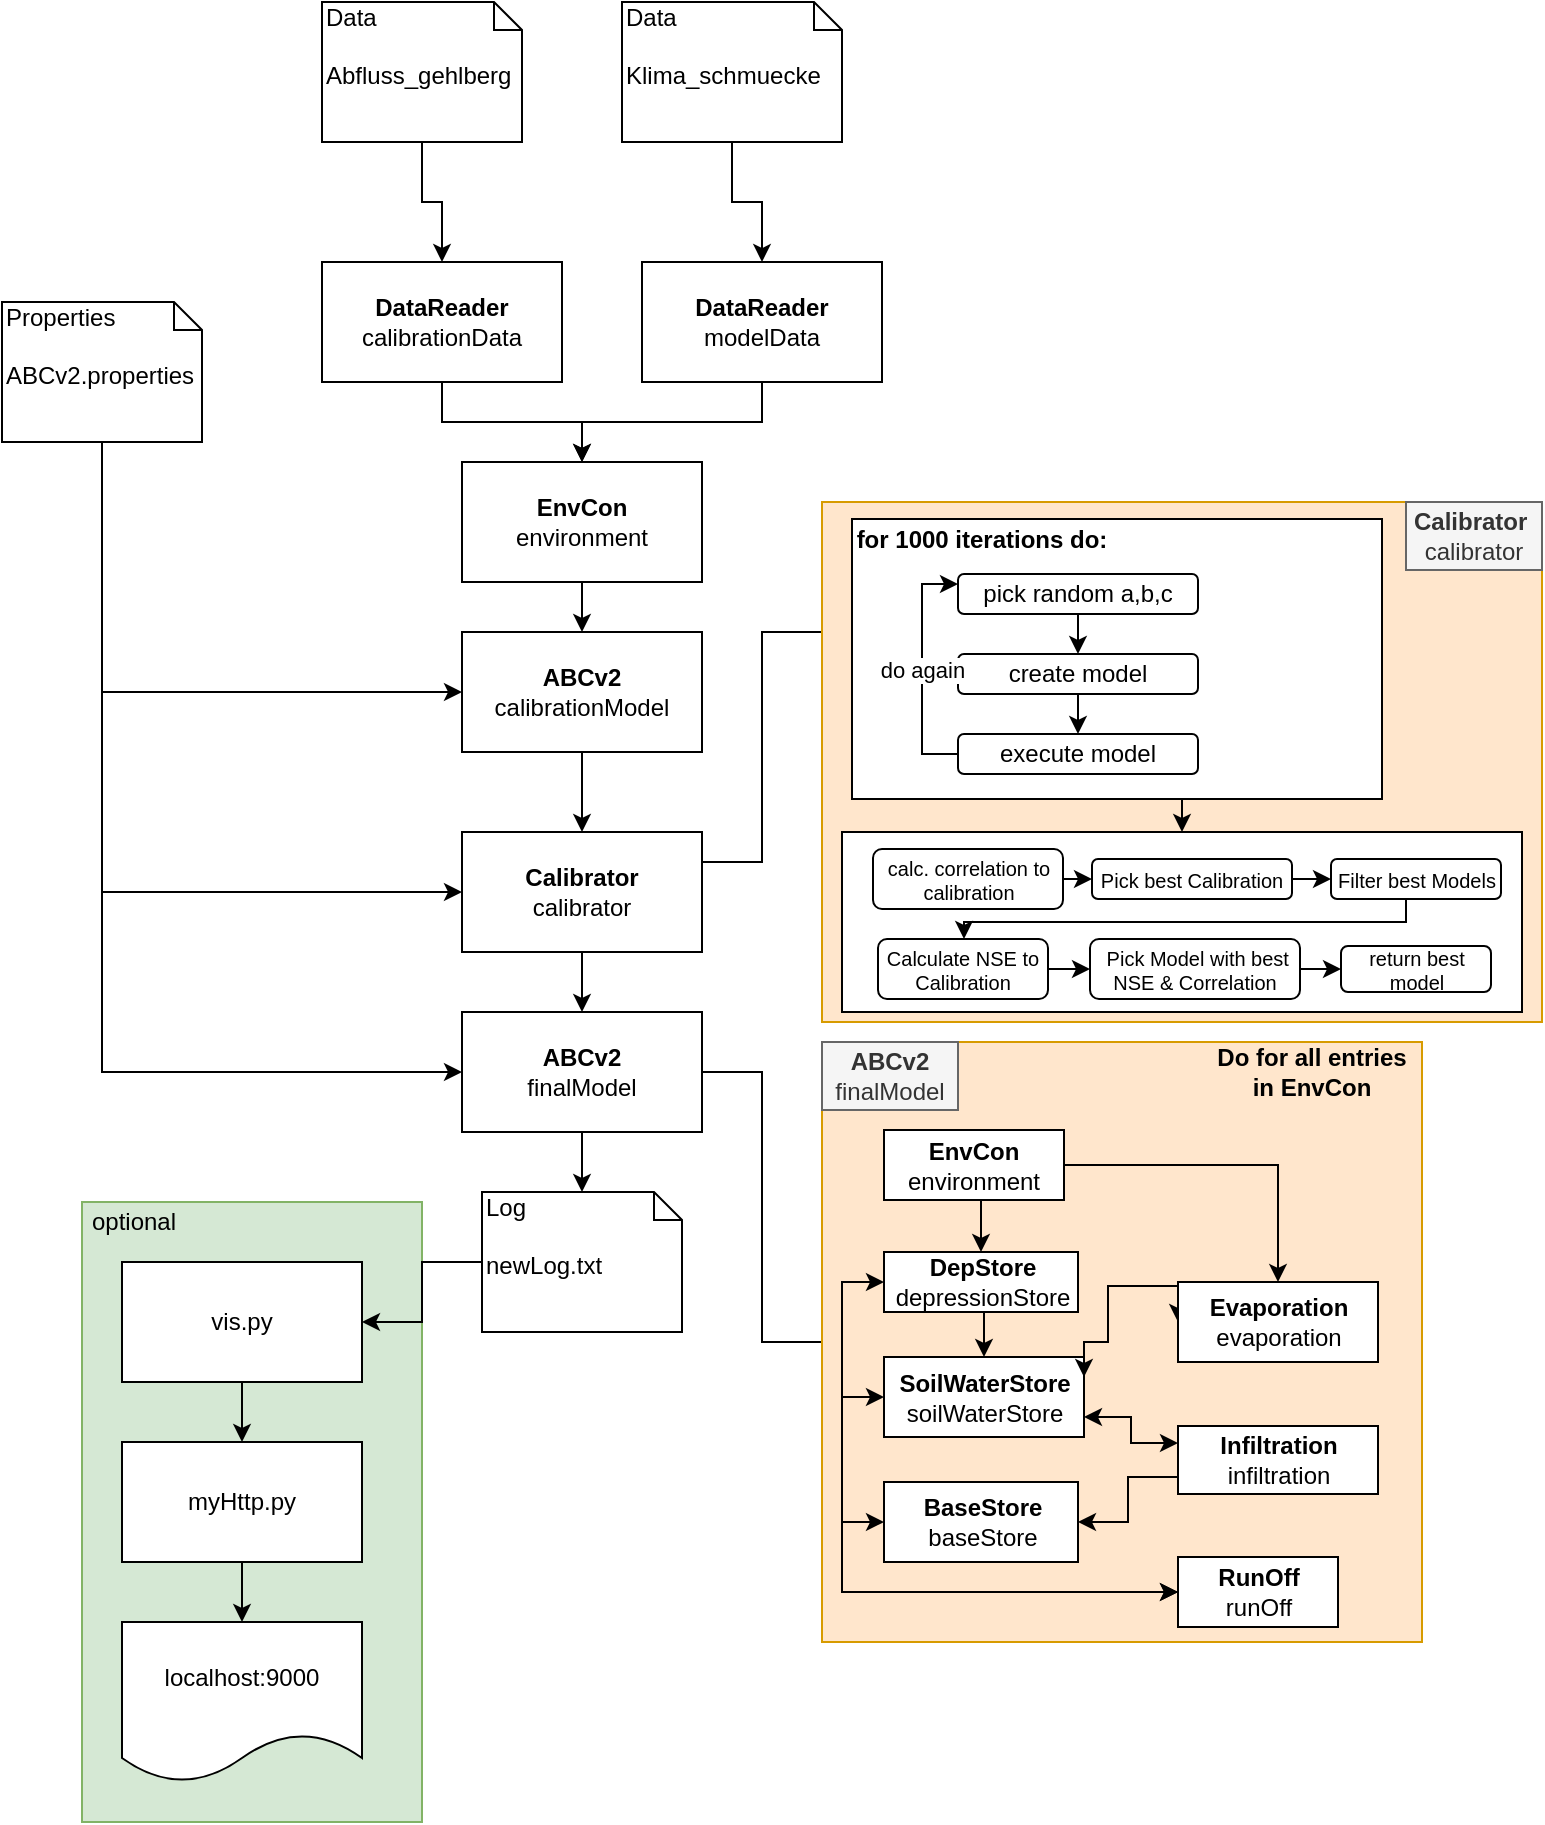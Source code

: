 <mxfile version="10.6.0" type="github"><diagram id="ma8KY3dL-7aJM2vYPcNO" name="Page-1"><mxGraphModel dx="1394" dy="835" grid="1" gridSize="10" guides="1" tooltips="1" connect="1" arrows="1" fold="1" page="1" pageScale="1" pageWidth="827" pageHeight="1169" math="0" shadow="0"><root><mxCell id="0"/><mxCell id="1" parent="0"/><mxCell id="uhC827p6QTBoIbnO3Fbg-28" value="" style="rounded=0;whiteSpace=wrap;html=1;fillColor=#d5e8d4;strokeColor=#82b366;" parent="1" vertex="1"><mxGeometry x="60" y="650" width="170" height="310" as="geometry"/></mxCell><mxCell id="uhC827p6QTBoIbnO3Fbg-6" style="edgeStyle=orthogonalEdgeStyle;rounded=0;orthogonalLoop=1;jettySize=auto;html=1;exitX=0.5;exitY=1;exitDx=0;exitDy=0;exitPerimeter=0;" parent="1" source="uhC827p6QTBoIbnO3Fbg-1" target="uhC827p6QTBoIbnO3Fbg-4" edge="1"><mxGeometry relative="1" as="geometry"/></mxCell><mxCell id="uhC827p6QTBoIbnO3Fbg-1" value="&lt;span style=&quot;background-color: rgb(255 , 255 , 255)&quot;&gt;Data&amp;nbsp;&lt;br&gt;&lt;br&gt;Abfluss_gehlberg&lt;/span&gt;&lt;br&gt;" style="shape=note;whiteSpace=wrap;html=1;size=14;verticalAlign=top;align=left;spacingTop=-6;" parent="1" vertex="1"><mxGeometry x="180" y="50" width="100" height="70" as="geometry"/></mxCell><mxCell id="uhC827p6QTBoIbnO3Fbg-7" style="edgeStyle=orthogonalEdgeStyle;rounded=0;orthogonalLoop=1;jettySize=auto;html=1;exitX=0.5;exitY=1;exitDx=0;exitDy=0;exitPerimeter=0;" parent="1" source="uhC827p6QTBoIbnO3Fbg-2" target="uhC827p6QTBoIbnO3Fbg-5" edge="1"><mxGeometry relative="1" as="geometry"/></mxCell><mxCell id="uhC827p6QTBoIbnO3Fbg-2" value="Data&lt;br&gt;&lt;br&gt;Klima_schmuecke&lt;br&gt;" style="shape=note;whiteSpace=wrap;html=1;size=14;verticalAlign=top;align=left;spacingTop=-6;" parent="1" vertex="1"><mxGeometry x="330" y="50" width="110" height="70" as="geometry"/></mxCell><mxCell id="uhC827p6QTBoIbnO3Fbg-12" style="edgeStyle=orthogonalEdgeStyle;rounded=0;orthogonalLoop=1;jettySize=auto;html=1;exitX=0.5;exitY=1;exitDx=0;exitDy=0;exitPerimeter=0;entryX=0;entryY=0.5;entryDx=0;entryDy=0;" parent="1" source="uhC827p6QTBoIbnO3Fbg-3" target="uhC827p6QTBoIbnO3Fbg-8" edge="1"><mxGeometry relative="1" as="geometry"/></mxCell><mxCell id="uhC827p6QTBoIbnO3Fbg-19" style="edgeStyle=orthogonalEdgeStyle;rounded=0;orthogonalLoop=1;jettySize=auto;html=1;exitX=0.5;exitY=1;exitDx=0;exitDy=0;exitPerimeter=0;entryX=0;entryY=0.5;entryDx=0;entryDy=0;" parent="1" source="uhC827p6QTBoIbnO3Fbg-3" target="uhC827p6QTBoIbnO3Fbg-16" edge="1"><mxGeometry relative="1" as="geometry"/></mxCell><mxCell id="uhC827p6QTBoIbnO3Fbg-33" style="edgeStyle=orthogonalEdgeStyle;rounded=0;orthogonalLoop=1;jettySize=auto;html=1;entryX=0;entryY=0.5;entryDx=0;entryDy=0;" parent="1" source="uhC827p6QTBoIbnO3Fbg-3" target="uhC827p6QTBoIbnO3Fbg-9" edge="1"><mxGeometry relative="1" as="geometry"><Array as="points"><mxPoint x="70" y="495"/></Array></mxGeometry></mxCell><mxCell id="uhC827p6QTBoIbnO3Fbg-3" value="Properties&lt;br&gt;&lt;br&gt;ABCv2.properties&lt;br&gt;" style="shape=note;whiteSpace=wrap;html=1;size=14;verticalAlign=top;align=left;spacingTop=-6;" parent="1" vertex="1"><mxGeometry x="20" y="200" width="100" height="70" as="geometry"/></mxCell><mxCell id="uhC827p6QTBoIbnO3Fbg-10" style="edgeStyle=orthogonalEdgeStyle;rounded=0;orthogonalLoop=1;jettySize=auto;html=1;exitX=0.5;exitY=1;exitDx=0;exitDy=0;entryX=0.5;entryY=0;entryDx=0;entryDy=0;" parent="1" source="uhC827p6QTBoIbnO3Fbg-4" target="uhC827p6QTBoIbnO3Fbg-35" edge="1"><mxGeometry relative="1" as="geometry"><mxPoint x="320" y="290" as="targetPoint"/></mxGeometry></mxCell><mxCell id="uhC827p6QTBoIbnO3Fbg-4" value="&lt;b&gt;DataReader &lt;/b&gt;calibrationData" style="rounded=0;whiteSpace=wrap;html=1;" parent="1" vertex="1"><mxGeometry x="180" y="180" width="120" height="60" as="geometry"/></mxCell><mxCell id="uhC827p6QTBoIbnO3Fbg-11" style="edgeStyle=orthogonalEdgeStyle;rounded=0;orthogonalLoop=1;jettySize=auto;html=1;exitX=0.5;exitY=1;exitDx=0;exitDy=0;entryX=0.5;entryY=0;entryDx=0;entryDy=0;" parent="1" source="uhC827p6QTBoIbnO3Fbg-5" target="uhC827p6QTBoIbnO3Fbg-35" edge="1"><mxGeometry relative="1" as="geometry"><mxPoint x="310" y="320" as="targetPoint"/></mxGeometry></mxCell><mxCell id="uhC827p6QTBoIbnO3Fbg-5" value="&lt;b&gt;DataReader&lt;/b&gt;&lt;br&gt;modelData&lt;br&gt;" style="rounded=0;whiteSpace=wrap;html=1;" parent="1" vertex="1"><mxGeometry x="340" y="180" width="120" height="60" as="geometry"/></mxCell><mxCell id="uhC827p6QTBoIbnO3Fbg-18" style="edgeStyle=orthogonalEdgeStyle;rounded=0;orthogonalLoop=1;jettySize=auto;html=1;exitX=0.5;exitY=1;exitDx=0;exitDy=0;" parent="1" source="uhC827p6QTBoIbnO3Fbg-8" target="uhC827p6QTBoIbnO3Fbg-9" edge="1"><mxGeometry relative="1" as="geometry"/></mxCell><mxCell id="uhC827p6QTBoIbnO3Fbg-8" value="&lt;b&gt;ABCv2&lt;/b&gt;&lt;br&gt;calibrationModel&lt;br&gt;" style="rounded=0;whiteSpace=wrap;html=1;" parent="1" vertex="1"><mxGeometry x="250" y="365" width="120" height="60" as="geometry"/></mxCell><mxCell id="uhC827p6QTBoIbnO3Fbg-17" style="edgeStyle=orthogonalEdgeStyle;rounded=0;orthogonalLoop=1;jettySize=auto;html=1;" parent="1" source="uhC827p6QTBoIbnO3Fbg-9" target="uhC827p6QTBoIbnO3Fbg-16" edge="1"><mxGeometry relative="1" as="geometry"/></mxCell><mxCell id="uhC827p6QTBoIbnO3Fbg-31" style="edgeStyle=orthogonalEdgeStyle;rounded=0;orthogonalLoop=1;jettySize=auto;html=1;exitX=1;exitY=0.25;exitDx=0;exitDy=0;entryX=0;entryY=0.25;entryDx=0;entryDy=0;endArrow=none;endFill=0;" parent="1" source="uhC827p6QTBoIbnO3Fbg-9" target="uhC827p6QTBoIbnO3Fbg-30" edge="1"><mxGeometry relative="1" as="geometry"/></mxCell><mxCell id="uhC827p6QTBoIbnO3Fbg-9" value="&lt;b&gt;Calibrator&lt;/b&gt;&lt;br&gt;calibrator&lt;br&gt;" style="rounded=0;whiteSpace=wrap;html=1;" parent="1" vertex="1"><mxGeometry x="250" y="465" width="120" height="60" as="geometry"/></mxCell><mxCell id="uhC827p6QTBoIbnO3Fbg-20" style="edgeStyle=orthogonalEdgeStyle;rounded=0;orthogonalLoop=1;jettySize=auto;html=1;exitX=0.5;exitY=1;exitDx=0;exitDy=0;" parent="1" source="uhC827p6QTBoIbnO3Fbg-16" target="uhC827p6QTBoIbnO3Fbg-21" edge="1"><mxGeometry relative="1" as="geometry"><mxPoint x="310" y="680" as="targetPoint"/></mxGeometry></mxCell><mxCell id="uhC827p6QTBoIbnO3Fbg-68" style="edgeStyle=elbowEdgeStyle;rounded=0;orthogonalLoop=1;jettySize=auto;html=1;exitX=1;exitY=0.5;exitDx=0;exitDy=0;startArrow=none;startFill=0;endArrow=none;endFill=0;" parent="1" source="uhC827p6QTBoIbnO3Fbg-16" target="uhC827p6QTBoIbnO3Fbg-37" edge="1"><mxGeometry relative="1" as="geometry"/></mxCell><mxCell id="uhC827p6QTBoIbnO3Fbg-16" value="&lt;b&gt;ABCv2&lt;/b&gt;&lt;br&gt;finalModel&lt;br&gt;" style="rounded=0;whiteSpace=wrap;html=1;" parent="1" vertex="1"><mxGeometry x="250" y="555" width="120" height="60" as="geometry"/></mxCell><mxCell id="uhC827p6QTBoIbnO3Fbg-24" style="edgeStyle=orthogonalEdgeStyle;rounded=0;orthogonalLoop=1;jettySize=auto;html=1;exitX=0;exitY=0.5;exitDx=0;exitDy=0;exitPerimeter=0;" parent="1" source="uhC827p6QTBoIbnO3Fbg-21" target="uhC827p6QTBoIbnO3Fbg-22" edge="1"><mxGeometry relative="1" as="geometry"/></mxCell><mxCell id="uhC827p6QTBoIbnO3Fbg-21" value="Log&lt;br&gt;&lt;br&gt;newLog.txt&lt;br&gt;" style="shape=note;whiteSpace=wrap;html=1;size=14;verticalAlign=top;align=left;spacingTop=-6;" parent="1" vertex="1"><mxGeometry x="260" y="645" width="100" height="70" as="geometry"/></mxCell><mxCell id="uhC827p6QTBoIbnO3Fbg-25" style="edgeStyle=orthogonalEdgeStyle;rounded=0;orthogonalLoop=1;jettySize=auto;html=1;exitX=0.5;exitY=1;exitDx=0;exitDy=0;" parent="1" source="uhC827p6QTBoIbnO3Fbg-22" target="uhC827p6QTBoIbnO3Fbg-23" edge="1"><mxGeometry relative="1" as="geometry"/></mxCell><mxCell id="uhC827p6QTBoIbnO3Fbg-22" value="vis.py" style="rounded=0;whiteSpace=wrap;html=1;" parent="1" vertex="1"><mxGeometry x="80" y="680" width="120" height="60" as="geometry"/></mxCell><mxCell id="uhC827p6QTBoIbnO3Fbg-27" style="edgeStyle=orthogonalEdgeStyle;rounded=0;orthogonalLoop=1;jettySize=auto;html=1;exitX=0.5;exitY=1;exitDx=0;exitDy=0;entryX=0.5;entryY=0;entryDx=0;entryDy=0;" parent="1" source="uhC827p6QTBoIbnO3Fbg-23" target="uhC827p6QTBoIbnO3Fbg-26" edge="1"><mxGeometry relative="1" as="geometry"/></mxCell><mxCell id="uhC827p6QTBoIbnO3Fbg-23" value="myHttp.py" style="rounded=0;whiteSpace=wrap;html=1;" parent="1" vertex="1"><mxGeometry x="80" y="770" width="120" height="60" as="geometry"/></mxCell><mxCell id="uhC827p6QTBoIbnO3Fbg-26" value="localhost:9000" style="shape=document;whiteSpace=wrap;html=1;boundedLbl=1;" parent="1" vertex="1"><mxGeometry x="80" y="860" width="120" height="80" as="geometry"/></mxCell><mxCell id="uhC827p6QTBoIbnO3Fbg-29" value="optional" style="text;html=1;strokeColor=none;fillColor=none;align=center;verticalAlign=middle;whiteSpace=wrap;rounded=0;" parent="1" vertex="1"><mxGeometry x="66" y="650" width="40" height="20" as="geometry"/></mxCell><mxCell id="uhC827p6QTBoIbnO3Fbg-30" value="&lt;div style=&quot;text-align: left&quot;&gt;&lt;br&gt;&lt;/div&gt;" style="rounded=0;whiteSpace=wrap;html=1;fillColor=#ffe6cc;strokeColor=#d79b00;" parent="1" vertex="1"><mxGeometry x="430" y="300" width="360" height="260" as="geometry"/></mxCell><mxCell id="uhC827p6QTBoIbnO3Fbg-36" style="edgeStyle=orthogonalEdgeStyle;rounded=0;orthogonalLoop=1;jettySize=auto;html=1;exitX=0.5;exitY=1;exitDx=0;exitDy=0;entryX=0.5;entryY=0;entryDx=0;entryDy=0;" parent="1" source="uhC827p6QTBoIbnO3Fbg-35" target="uhC827p6QTBoIbnO3Fbg-8" edge="1"><mxGeometry relative="1" as="geometry"/></mxCell><mxCell id="uhC827p6QTBoIbnO3Fbg-35" value="&lt;b&gt;EnvCon&lt;/b&gt;&lt;br&gt;environment&lt;br&gt;" style="rounded=0;whiteSpace=wrap;html=1;" parent="1" vertex="1"><mxGeometry x="250" y="280" width="120" height="60" as="geometry"/></mxCell><mxCell id="uhC827p6QTBoIbnO3Fbg-37" value="" style="rounded=0;whiteSpace=wrap;html=1;fillColor=#ffe6cc;strokeColor=#d79b00;" parent="1" vertex="1"><mxGeometry x="430" y="570" width="300" height="300" as="geometry"/></mxCell><mxCell id="uhC827p6QTBoIbnO3Fbg-47" style="edgeStyle=orthogonalEdgeStyle;rounded=0;orthogonalLoop=1;jettySize=auto;html=1;exitX=0.5;exitY=1;exitDx=0;exitDy=0;entryX=0.5;entryY=0;entryDx=0;entryDy=0;" parent="1" source="uhC827p6QTBoIbnO3Fbg-38" target="uhC827p6QTBoIbnO3Fbg-39" edge="1"><mxGeometry relative="1" as="geometry"/></mxCell><mxCell id="uhC827p6QTBoIbnO3Fbg-48" style="edgeStyle=orthogonalEdgeStyle;rounded=0;orthogonalLoop=1;jettySize=auto;html=1;exitX=1;exitY=0.5;exitDx=0;exitDy=0;" parent="1" source="uhC827p6QTBoIbnO3Fbg-38" target="uhC827p6QTBoIbnO3Fbg-43" edge="1"><mxGeometry relative="1" as="geometry"/></mxCell><mxCell id="uhC827p6QTBoIbnO3Fbg-38" value="&lt;b&gt;EnvCon&lt;/b&gt;&lt;br&gt;environment&lt;br&gt;" style="rounded=0;whiteSpace=wrap;html=1;" parent="1" vertex="1"><mxGeometry x="461" y="614" width="90" height="35" as="geometry"/></mxCell><mxCell id="uhC827p6QTBoIbnO3Fbg-55" style="edgeStyle=orthogonalEdgeStyle;rounded=0;orthogonalLoop=1;jettySize=auto;html=1;exitX=0.5;exitY=1;exitDx=0;exitDy=0;entryX=0.5;entryY=0;entryDx=0;entryDy=0;" parent="1" source="uhC827p6QTBoIbnO3Fbg-39" target="uhC827p6QTBoIbnO3Fbg-40" edge="1"><mxGeometry relative="1" as="geometry"/></mxCell><mxCell id="uhC827p6QTBoIbnO3Fbg-65" style="edgeStyle=elbowEdgeStyle;rounded=0;orthogonalLoop=1;jettySize=auto;html=1;exitX=0;exitY=0.5;exitDx=0;exitDy=0;entryX=0;entryY=0.5;entryDx=0;entryDy=0;startArrow=classic;startFill=1;endArrow=classic;endFill=1;" parent="1" source="uhC827p6QTBoIbnO3Fbg-39" target="uhC827p6QTBoIbnO3Fbg-42" edge="1"><mxGeometry relative="1" as="geometry"><Array as="points"><mxPoint x="440" y="740"/></Array></mxGeometry></mxCell><mxCell id="uhC827p6QTBoIbnO3Fbg-39" value="&lt;b&gt;DepStore&lt;/b&gt;&lt;br&gt;depressionStore&lt;br&gt;" style="html=1;" parent="1" vertex="1"><mxGeometry x="461" y="675" width="97" height="30" as="geometry"/></mxCell><mxCell id="uhC827p6QTBoIbnO3Fbg-64" style="edgeStyle=elbowEdgeStyle;rounded=0;orthogonalLoop=1;jettySize=auto;html=1;exitX=1;exitY=0.75;exitDx=0;exitDy=0;entryX=0;entryY=0.25;entryDx=0;entryDy=0;startArrow=classic;startFill=1;endArrow=classic;endFill=1;" parent="1" source="uhC827p6QTBoIbnO3Fbg-40" target="uhC827p6QTBoIbnO3Fbg-44" edge="1"><mxGeometry relative="1" as="geometry"/></mxCell><mxCell id="uhC827p6QTBoIbnO3Fbg-66" style="edgeStyle=elbowEdgeStyle;rounded=0;orthogonalLoop=1;jettySize=auto;html=1;exitX=0;exitY=0.5;exitDx=0;exitDy=0;entryX=0;entryY=0.5;entryDx=0;entryDy=0;startArrow=classic;startFill=1;endArrow=classic;endFill=1;" parent="1" source="uhC827p6QTBoIbnO3Fbg-40" target="uhC827p6QTBoIbnO3Fbg-42" edge="1"><mxGeometry relative="1" as="geometry"><Array as="points"><mxPoint x="440" y="770"/></Array></mxGeometry></mxCell><mxCell id="uhC827p6QTBoIbnO3Fbg-40" value="&lt;b&gt;SoilWaterStore&lt;br&gt;&lt;/b&gt;soilWaterStore&lt;b&gt;&lt;br&gt;&lt;/b&gt;" style="html=1;" parent="1" vertex="1"><mxGeometry x="461" y="727.5" width="100" height="40" as="geometry"/></mxCell><mxCell id="LVd_NxxXh3NWyNmP5Yng-5" style="edgeStyle=orthogonalEdgeStyle;rounded=0;orthogonalLoop=1;jettySize=auto;html=1;exitX=0;exitY=0.5;exitDx=0;exitDy=0;entryX=0;entryY=0.5;entryDx=0;entryDy=0;endArrow=none;endFill=0;startArrow=classic;startFill=1;" edge="1" parent="1" source="uhC827p6QTBoIbnO3Fbg-41" target="uhC827p6QTBoIbnO3Fbg-42"><mxGeometry relative="1" as="geometry"><Array as="points"><mxPoint x="440" y="810"/><mxPoint x="440" y="845"/></Array></mxGeometry></mxCell><mxCell id="uhC827p6QTBoIbnO3Fbg-41" value="&lt;b&gt;BaseStore&lt;/b&gt;&lt;br&gt;baseStore&lt;br&gt;" style="html=1;" parent="1" vertex="1"><mxGeometry x="461" y="790" width="97" height="40" as="geometry"/></mxCell><mxCell id="uhC827p6QTBoIbnO3Fbg-42" value="&lt;b&gt;RunOff&lt;/b&gt;&lt;br&gt;runOff&lt;br&gt;" style="html=1;" parent="1" vertex="1"><mxGeometry x="608" y="827.5" width="80" height="35" as="geometry"/></mxCell><mxCell id="uhC827p6QTBoIbnO3Fbg-53" style="edgeStyle=orthogonalEdgeStyle;rounded=0;orthogonalLoop=1;jettySize=auto;html=1;exitX=0;exitY=0.5;exitDx=0;exitDy=0;entryX=1;entryY=0.25;entryDx=0;entryDy=0;startArrow=classic;startFill=1;" parent="1" source="uhC827p6QTBoIbnO3Fbg-43" target="uhC827p6QTBoIbnO3Fbg-40" edge="1"><mxGeometry relative="1" as="geometry"><Array as="points"><mxPoint x="573" y="692"/><mxPoint x="573" y="720"/></Array></mxGeometry></mxCell><mxCell id="uhC827p6QTBoIbnO3Fbg-43" value="&lt;b&gt;Evaporation&lt;br&gt;&lt;/b&gt;evaporation&lt;b&gt;&lt;br&gt;&lt;/b&gt;" style="html=1;" parent="1" vertex="1"><mxGeometry x="608" y="690" width="100" height="40" as="geometry"/></mxCell><mxCell id="uhC827p6QTBoIbnO3Fbg-61" style="edgeStyle=orthogonalEdgeStyle;rounded=0;orthogonalLoop=1;jettySize=auto;html=1;exitX=0;exitY=0.75;exitDx=0;exitDy=0;entryX=1;entryY=0.5;entryDx=0;entryDy=0;startArrow=none;startFill=0;endArrow=classic;endFill=1;" parent="1" source="uhC827p6QTBoIbnO3Fbg-44" target="uhC827p6QTBoIbnO3Fbg-41" edge="1"><mxGeometry relative="1" as="geometry"/></mxCell><mxCell id="uhC827p6QTBoIbnO3Fbg-44" value="&lt;b&gt;Infiltration&lt;/b&gt;&lt;br&gt;infiltration&lt;br&gt;" style="html=1;" parent="1" vertex="1"><mxGeometry x="608" y="762" width="100" height="34" as="geometry"/></mxCell><mxCell id="uhC827p6QTBoIbnO3Fbg-69" value="Do for all entries in EnvCon" style="text;html=1;strokeColor=none;fillColor=none;align=center;verticalAlign=middle;whiteSpace=wrap;rounded=0;fontStyle=1" parent="1" vertex="1"><mxGeometry x="620" y="575" width="110" height="20" as="geometry"/></mxCell><mxCell id="mkJUxlQdu8eXDeNISu7l-36" style="edgeStyle=orthogonalEdgeStyle;rounded=0;orthogonalLoop=1;jettySize=auto;html=1;exitX=0.5;exitY=1;exitDx=0;exitDy=0;entryX=0.5;entryY=0;entryDx=0;entryDy=0;startArrow=none;startFill=0;endArrow=classic;endFill=1;fontSize=10;" parent="1" source="mkJUxlQdu8eXDeNISu7l-19" target="mkJUxlQdu8eXDeNISu7l-20" edge="1"><mxGeometry relative="1" as="geometry"/></mxCell><mxCell id="mkJUxlQdu8eXDeNISu7l-19" value="v" style="rounded=0;whiteSpace=wrap;html=1;" parent="1" vertex="1"><mxGeometry x="445" y="308.5" width="265" height="140" as="geometry"/></mxCell><mxCell id="mkJUxlQdu8eXDeNISu7l-16" style="edgeStyle=elbowEdgeStyle;rounded=0;orthogonalLoop=1;jettySize=auto;html=1;exitX=0.5;exitY=1;exitDx=0;exitDy=0;entryX=0.5;entryY=0;entryDx=0;entryDy=0;startArrow=none;startFill=0;endArrow=classic;endFill=1;" parent="1" source="mkJUxlQdu8eXDeNISu7l-2" target="mkJUxlQdu8eXDeNISu7l-3" edge="1"><mxGeometry relative="1" as="geometry"/></mxCell><mxCell id="mkJUxlQdu8eXDeNISu7l-2" value="pick random a,b,c" style="rounded=1;whiteSpace=wrap;html=1;" parent="1" vertex="1"><mxGeometry x="498" y="336" width="120" height="20" as="geometry"/></mxCell><mxCell id="mkJUxlQdu8eXDeNISu7l-17" style="edgeStyle=elbowEdgeStyle;rounded=0;orthogonalLoop=1;jettySize=auto;html=1;exitX=0.5;exitY=1;exitDx=0;exitDy=0;entryX=0.5;entryY=0;entryDx=0;entryDy=0;startArrow=none;startFill=0;endArrow=classic;endFill=1;" parent="1" source="mkJUxlQdu8eXDeNISu7l-3" target="mkJUxlQdu8eXDeNISu7l-4" edge="1"><mxGeometry relative="1" as="geometry"/></mxCell><mxCell id="mkJUxlQdu8eXDeNISu7l-3" value="create model" style="rounded=1;whiteSpace=wrap;html=1;" parent="1" vertex="1"><mxGeometry x="498" y="376" width="120" height="20" as="geometry"/></mxCell><mxCell id="mkJUxlQdu8eXDeNISu7l-18" value="do again" style="edgeStyle=elbowEdgeStyle;rounded=0;orthogonalLoop=1;jettySize=auto;html=1;exitX=0;exitY=0.5;exitDx=0;exitDy=0;entryX=0;entryY=0.25;entryDx=0;entryDy=0;startArrow=none;startFill=0;endArrow=classic;endFill=1;" parent="1" source="mkJUxlQdu8eXDeNISu7l-4" target="mkJUxlQdu8eXDeNISu7l-2" edge="1"><mxGeometry relative="1" as="geometry"><Array as="points"><mxPoint x="480" y="400"/></Array></mxGeometry></mxCell><mxCell id="mkJUxlQdu8eXDeNISu7l-4" value="execute model" style="rounded=1;whiteSpace=wrap;html=1;" parent="1" vertex="1"><mxGeometry x="498" y="416" width="120" height="20" as="geometry"/></mxCell><mxCell id="mkJUxlQdu8eXDeNISu7l-20" value="" style="html=1;" parent="1" vertex="1"><mxGeometry x="440" y="465" width="340" height="90" as="geometry"/></mxCell><mxCell id="uhC827p6QTBoIbnO3Fbg-34" value="&lt;b&gt;for 1000 iterations do:&lt;/b&gt;" style="text;html=1;strokeColor=none;fillColor=none;align=center;verticalAlign=middle;whiteSpace=wrap;rounded=0;" parent="1" vertex="1"><mxGeometry x="445" y="308.5" width="130" height="20" as="geometry"/></mxCell><mxCell id="mkJUxlQdu8eXDeNISu7l-25" style="edgeStyle=elbowEdgeStyle;rounded=0;orthogonalLoop=1;jettySize=auto;html=1;exitX=1;exitY=0.5;exitDx=0;exitDy=0;entryX=0;entryY=0.5;entryDx=0;entryDy=0;startArrow=none;startFill=0;endArrow=classic;endFill=1;" parent="1" source="mkJUxlQdu8eXDeNISu7l-5" target="mkJUxlQdu8eXDeNISu7l-10" edge="1"><mxGeometry relative="1" as="geometry"/></mxCell><mxCell id="mkJUxlQdu8eXDeNISu7l-5" value="calc. correlation to calibration" style="rounded=1;whiteSpace=wrap;html=1;fontSize=10;" parent="1" vertex="1"><mxGeometry x="455.5" y="473.5" width="95" height="30" as="geometry"/></mxCell><mxCell id="mkJUxlQdu8eXDeNISu7l-37" style="edgeStyle=orthogonalEdgeStyle;rounded=0;orthogonalLoop=1;jettySize=auto;html=1;exitX=1;exitY=0.5;exitDx=0;exitDy=0;entryX=0;entryY=0.5;entryDx=0;entryDy=0;startArrow=none;startFill=0;endArrow=classic;endFill=1;fontSize=10;" parent="1" source="mkJUxlQdu8eXDeNISu7l-10" target="mkJUxlQdu8eXDeNISu7l-11" edge="1"><mxGeometry relative="1" as="geometry"/></mxCell><mxCell id="mkJUxlQdu8eXDeNISu7l-10" value="&lt;span style=&quot;font-size: 10px;&quot;&gt;Pick best Calibration&lt;/span&gt;" style="rounded=1;whiteSpace=wrap;html=1;fontSize=10;" parent="1" vertex="1"><mxGeometry x="565" y="478.5" width="100" height="20" as="geometry"/></mxCell><mxCell id="mkJUxlQdu8eXDeNISu7l-33" style="edgeStyle=orthogonalEdgeStyle;rounded=0;orthogonalLoop=1;jettySize=auto;html=1;exitX=0.5;exitY=1;exitDx=0;exitDy=0;startArrow=none;startFill=0;endArrow=classic;endFill=1;fontSize=10;" parent="1" source="mkJUxlQdu8eXDeNISu7l-11" target="mkJUxlQdu8eXDeNISu7l-13" edge="1"><mxGeometry relative="1" as="geometry"><Array as="points"><mxPoint x="722" y="510"/><mxPoint x="501" y="510"/></Array></mxGeometry></mxCell><mxCell id="mkJUxlQdu8eXDeNISu7l-11" value="Filter best Models" style="rounded=1;whiteSpace=wrap;html=1;fontSize=10;" parent="1" vertex="1"><mxGeometry x="684.5" y="478.5" width="85" height="20" as="geometry"/></mxCell><mxCell id="mkJUxlQdu8eXDeNISu7l-34" style="edgeStyle=orthogonalEdgeStyle;rounded=0;orthogonalLoop=1;jettySize=auto;html=1;exitX=1;exitY=0.5;exitDx=0;exitDy=0;entryX=0;entryY=0.5;entryDx=0;entryDy=0;startArrow=none;startFill=0;endArrow=classic;endFill=1;fontSize=10;" parent="1" source="mkJUxlQdu8eXDeNISu7l-13" target="mkJUxlQdu8eXDeNISu7l-14" edge="1"><mxGeometry relative="1" as="geometry"/></mxCell><mxCell id="mkJUxlQdu8eXDeNISu7l-13" value="&lt;span style=&quot;font-size: 10px;&quot;&gt;Calculate NSE to Calibration&lt;/span&gt;" style="rounded=1;whiteSpace=wrap;html=1;fontSize=10;" parent="1" vertex="1"><mxGeometry x="458" y="518.5" width="85" height="30" as="geometry"/></mxCell><mxCell id="mkJUxlQdu8eXDeNISu7l-35" style="edgeStyle=orthogonalEdgeStyle;rounded=0;orthogonalLoop=1;jettySize=auto;html=1;exitX=1;exitY=0.5;exitDx=0;exitDy=0;entryX=1;entryY=0.5;entryDx=0;entryDy=0;startArrow=none;startFill=0;endArrow=classic;endFill=1;fontSize=10;" parent="1" source="mkJUxlQdu8eXDeNISu7l-14" target="mkJUxlQdu8eXDeNISu7l-15" edge="1"><mxGeometry relative="1" as="geometry"/></mxCell><mxCell id="mkJUxlQdu8eXDeNISu7l-14" value="&lt;span style=&quot;font-size: 10px;&quot;&gt;&amp;nbsp;Pick Model with best NSE &amp;amp; Correlation&lt;/span&gt;" style="rounded=1;whiteSpace=wrap;html=1;fontSize=10;" parent="1" vertex="1"><mxGeometry x="564" y="518.5" width="105" height="30" as="geometry"/></mxCell><mxCell id="mkJUxlQdu8eXDeNISu7l-15" value="return best model" style="rounded=1;whiteSpace=wrap;html=1;direction=west;fontSize=10;" parent="1" vertex="1"><mxGeometry x="689.5" y="522" width="75" height="23" as="geometry"/></mxCell><mxCell id="LVd_NxxXh3NWyNmP5Yng-1" value="&lt;b&gt;ABCv2&lt;/b&gt; finalModel" style="text;html=1;strokeColor=#666666;fillColor=#f5f5f5;align=center;verticalAlign=middle;whiteSpace=wrap;rounded=0;fontColor=#333333;" vertex="1" parent="1"><mxGeometry x="430" y="570" width="68" height="34" as="geometry"/></mxCell><mxCell id="LVd_NxxXh3NWyNmP5Yng-3" value="&lt;b&gt;Calibrator&lt;/b&gt;&amp;nbsp; calibrator" style="text;html=1;strokeColor=#666666;fillColor=#f5f5f5;align=center;verticalAlign=middle;whiteSpace=wrap;rounded=0;fontColor=#333333;" vertex="1" parent="1"><mxGeometry x="722" y="300" width="68" height="34" as="geometry"/></mxCell></root></mxGraphModel></diagram></mxfile>